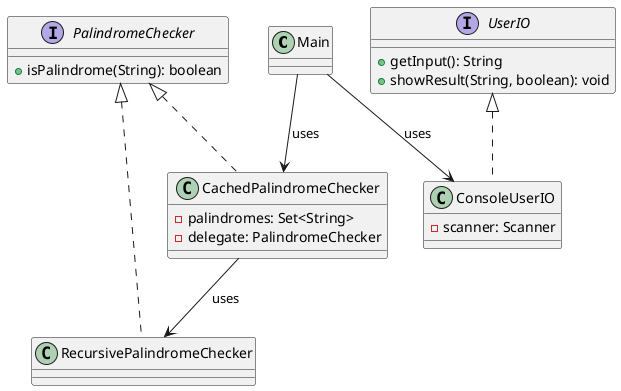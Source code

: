 @startuml

class Main

interface UserIO {
  +getInput(): String
  +showResult(String, boolean): void
}

class ConsoleUserIO {
  -scanner: Scanner
}

interface PalindromeChecker {
  +isPalindrome(String): boolean
}

class CachedPalindromeChecker {
  -palindromes: Set<String>
  -delegate: PalindromeChecker
}

class RecursivePalindromeChecker {
}

Main --> ConsoleUserIO: uses
Main --> CachedPalindromeChecker: uses
ConsoleUserIO .up.|> UserIO
CachedPalindromeChecker .up.|> PalindromeChecker
RecursivePalindromeChecker .up.|> PalindromeChecker
CachedPalindromeChecker --> RecursivePalindromeChecker: uses
@enduml

